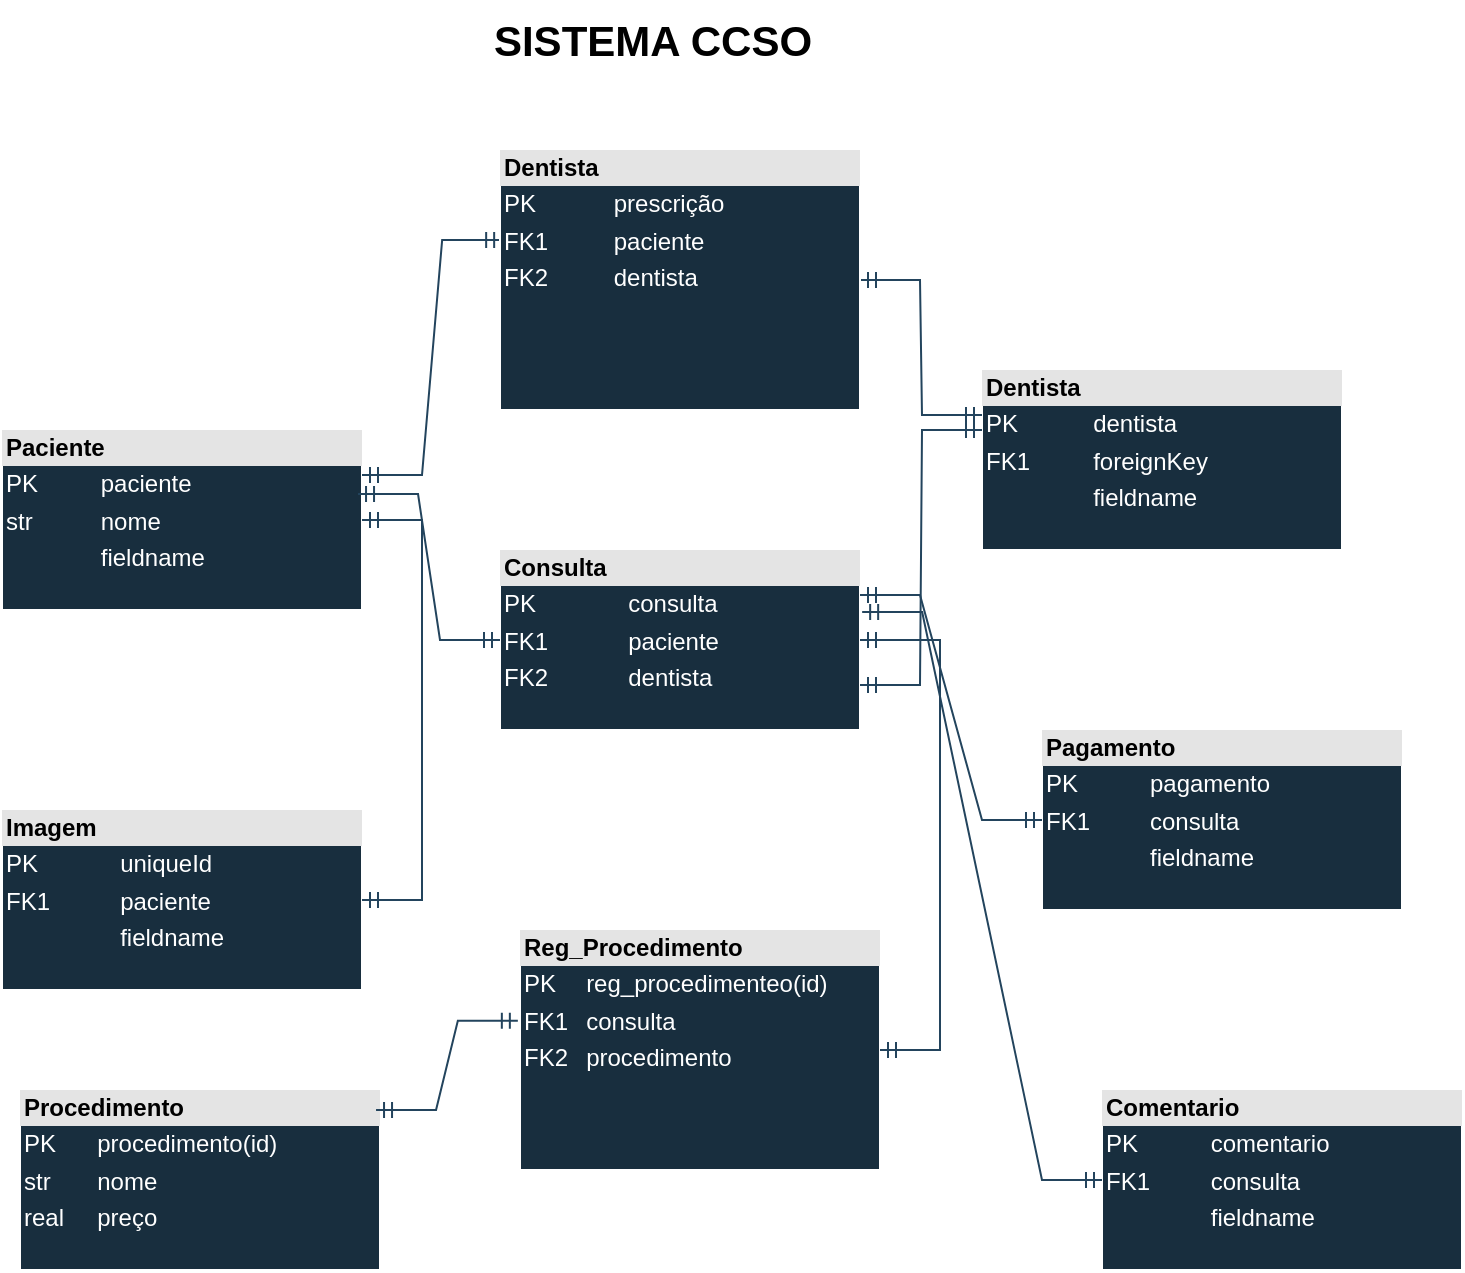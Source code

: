 <mxfile version="24.5.1" type="github">
  <diagram name="Página-1" id="G7U0K-YmqGsla3E6vOUf">
    <mxGraphModel dx="919" dy="472" grid="1" gridSize="10" guides="1" tooltips="1" connect="1" arrows="1" fold="1" page="1" pageScale="1" pageWidth="827" pageHeight="1169" math="0" shadow="0">
      <root>
        <mxCell id="0" />
        <mxCell id="1" parent="0" />
        <mxCell id="Kl7VoFIh9Dd8XK4XTmcx-1" value="&lt;div style=&quot;box-sizing:border-box;width:100%;background:#e4e4e4;padding:2px;&quot;&gt;&lt;b&gt;&lt;font color=&quot;#000000&quot;&gt;Paciente&lt;/font&gt;&lt;/b&gt;&lt;/div&gt;&lt;table style=&quot;width:100%;font-size:1em;&quot; cellpadding=&quot;2&quot; cellspacing=&quot;0&quot;&gt;&lt;tbody&gt;&lt;tr&gt;&lt;td&gt;PK&lt;/td&gt;&lt;td&gt;paciente&lt;/td&gt;&lt;/tr&gt;&lt;tr&gt;&lt;td&gt;str&lt;/td&gt;&lt;td&gt;nome&lt;/td&gt;&lt;/tr&gt;&lt;tr&gt;&lt;td&gt;&lt;/td&gt;&lt;td&gt;fieldname&lt;/td&gt;&lt;/tr&gt;&lt;/tbody&gt;&lt;/table&gt;" style="verticalAlign=top;align=left;overflow=fill;html=1;whiteSpace=wrap;labelBackgroundColor=none;fillColor=#182E3E;strokeColor=#FFFFFF;fontColor=#FFFFFF;" parent="1" vertex="1">
          <mxGeometry x="50" y="260" width="180" height="90" as="geometry" />
        </mxCell>
        <mxCell id="Kl7VoFIh9Dd8XK4XTmcx-2" value="&lt;div style=&quot;box-sizing:border-box;width:100%;background:#e4e4e4;padding:2px;&quot;&gt;&lt;font color=&quot;#000000&quot;&gt;&lt;b&gt;Dentista&lt;/b&gt;&lt;/font&gt;&lt;/div&gt;&lt;table style=&quot;width:100%;font-size:1em;&quot; cellpadding=&quot;2&quot; cellspacing=&quot;0&quot;&gt;&lt;tbody&gt;&lt;tr&gt;&lt;td&gt;PK&lt;/td&gt;&lt;td&gt;dentista&lt;/td&gt;&lt;/tr&gt;&lt;tr&gt;&lt;td&gt;FK1&lt;/td&gt;&lt;td&gt;foreignKey&lt;/td&gt;&lt;/tr&gt;&lt;tr&gt;&lt;td&gt;&lt;/td&gt;&lt;td&gt;fieldname&lt;/td&gt;&lt;/tr&gt;&lt;/tbody&gt;&lt;/table&gt;" style="verticalAlign=top;align=left;overflow=fill;html=1;whiteSpace=wrap;labelBackgroundColor=none;fillColor=#182E3E;strokeColor=#FFFFFF;fontColor=#FFFFFF;" parent="1" vertex="1">
          <mxGeometry x="540" y="230" width="180" height="90" as="geometry" />
        </mxCell>
        <mxCell id="Kl7VoFIh9Dd8XK4XTmcx-3" value="&lt;div style=&quot;box-sizing:border-box;width:100%;background:#e4e4e4;padding:2px;&quot;&gt;&lt;b&gt;&lt;font color=&quot;#000000&quot;&gt;Consulta&lt;/font&gt;&lt;/b&gt;&lt;/div&gt;&lt;table style=&quot;width:100%;font-size:1em;&quot; cellpadding=&quot;2&quot; cellspacing=&quot;0&quot;&gt;&lt;tbody&gt;&lt;tr&gt;&lt;td&gt;PK&lt;/td&gt;&lt;td&gt;consu&lt;span style=&quot;white-space: pre;&quot;&gt;lta&lt;/span&gt;&lt;/td&gt;&lt;/tr&gt;&lt;tr&gt;&lt;td&gt;FK1&lt;/td&gt;&lt;td&gt;paciente&lt;/td&gt;&lt;/tr&gt;&lt;tr&gt;&lt;td&gt;FK2&lt;/td&gt;&lt;td&gt;dentista&lt;/td&gt;&lt;/tr&gt;&lt;/tbody&gt;&lt;/table&gt;" style="verticalAlign=top;align=left;overflow=fill;html=1;whiteSpace=wrap;labelBackgroundColor=none;fillColor=#182E3E;strokeColor=#FFFFFF;fontColor=#FFFFFF;" parent="1" vertex="1">
          <mxGeometry x="299" y="320" width="180" height="90" as="geometry" />
        </mxCell>
        <mxCell id="Kl7VoFIh9Dd8XK4XTmcx-4" value="&lt;div style=&quot;box-sizing:border-box;width:100%;background:#e4e4e4;padding:2px;&quot;&gt;&lt;b&gt;&lt;font color=&quot;#000000&quot;&gt;Procedimento&lt;/font&gt;&lt;/b&gt;&lt;/div&gt;&lt;table style=&quot;width:100%;font-size:1em;&quot; cellpadding=&quot;2&quot; cellspacing=&quot;0&quot;&gt;&lt;tbody&gt;&lt;tr&gt;&lt;td&gt;PK&lt;/td&gt;&lt;td&gt;procedimento(id)&lt;/td&gt;&lt;/tr&gt;&lt;tr&gt;&lt;td&gt;str&lt;/td&gt;&lt;td&gt;nome&lt;/td&gt;&lt;/tr&gt;&lt;tr&gt;&lt;td&gt;real&lt;/td&gt;&lt;td&gt;preço&lt;/td&gt;&lt;/tr&gt;&lt;/tbody&gt;&lt;/table&gt;" style="verticalAlign=top;align=left;overflow=fill;html=1;whiteSpace=wrap;labelBackgroundColor=none;fillColor=#182E3E;strokeColor=#FFFFFF;fontColor=#FFFFFF;" parent="1" vertex="1">
          <mxGeometry x="59" y="590" width="180" height="90" as="geometry" />
        </mxCell>
        <mxCell id="Kl7VoFIh9Dd8XK4XTmcx-5" value="&lt;div style=&quot;box-sizing:border-box;width:100%;background:#e4e4e4;padding:2px;&quot;&gt;&lt;b&gt;&lt;font color=&quot;#000000&quot;&gt;Reg_Procedimento&lt;/font&gt;&lt;/b&gt;&lt;/div&gt;&lt;table style=&quot;width:100%;font-size:1em;&quot; cellpadding=&quot;2&quot; cellspacing=&quot;0&quot;&gt;&lt;tbody&gt;&lt;tr&gt;&lt;td&gt;PK&lt;/td&gt;&lt;td&gt;reg_procedimenteo(id)&lt;/td&gt;&lt;/tr&gt;&lt;tr&gt;&lt;td&gt;FK1&lt;/td&gt;&lt;td&gt;consulta&lt;/td&gt;&lt;/tr&gt;&lt;tr&gt;&lt;td&gt;FK2&lt;/td&gt;&lt;td&gt;procedimento&lt;br&gt;&lt;/td&gt;&lt;/tr&gt;&lt;/tbody&gt;&lt;/table&gt;" style="verticalAlign=top;align=left;overflow=fill;html=1;whiteSpace=wrap;labelBackgroundColor=none;fillColor=#182E3E;strokeColor=#FFFFFF;fontColor=#FFFFFF;" parent="1" vertex="1">
          <mxGeometry x="309" y="510" width="180" height="120" as="geometry" />
        </mxCell>
        <mxCell id="Kl7VoFIh9Dd8XK4XTmcx-6" value="&lt;div style=&quot;box-sizing:border-box;width:100%;background:#e4e4e4;padding:2px;&quot;&gt;&lt;b&gt;&lt;font color=&quot;#000000&quot;&gt;Pagamento&lt;/font&gt;&lt;/b&gt;&lt;/div&gt;&lt;table style=&quot;width:100%;font-size:1em;&quot; cellpadding=&quot;2&quot; cellspacing=&quot;0&quot;&gt;&lt;tbody&gt;&lt;tr&gt;&lt;td&gt;PK&lt;/td&gt;&lt;td&gt;pagamento&lt;/td&gt;&lt;/tr&gt;&lt;tr&gt;&lt;td&gt;FK1&lt;/td&gt;&lt;td&gt;consulta&lt;/td&gt;&lt;/tr&gt;&lt;tr&gt;&lt;td&gt;&lt;/td&gt;&lt;td&gt;fieldname&lt;/td&gt;&lt;/tr&gt;&lt;/tbody&gt;&lt;/table&gt;" style="verticalAlign=top;align=left;overflow=fill;html=1;whiteSpace=wrap;labelBackgroundColor=none;fillColor=#182E3E;strokeColor=#FFFFFF;fontColor=#FFFFFF;" parent="1" vertex="1">
          <mxGeometry x="570" y="410" width="180" height="90" as="geometry" />
        </mxCell>
        <mxCell id="Kl7VoFIh9Dd8XK4XTmcx-8" value="&lt;div style=&quot;box-sizing:border-box;width:100%;background:#e4e4e4;padding:2px;&quot;&gt;&lt;font color=&quot;#000000&quot;&gt;&lt;b&gt;Imagem&lt;/b&gt;&lt;/font&gt;&lt;/div&gt;&lt;table style=&quot;width:100%;font-size:1em;&quot; cellpadding=&quot;2&quot; cellspacing=&quot;0&quot;&gt;&lt;tbody&gt;&lt;tr&gt;&lt;td&gt;PK&lt;/td&gt;&lt;td&gt;uniqueId&lt;/td&gt;&lt;/tr&gt;&lt;tr&gt;&lt;td&gt;FK1&lt;/td&gt;&lt;td&gt;paciente&lt;/td&gt;&lt;/tr&gt;&lt;tr&gt;&lt;td&gt;&lt;/td&gt;&lt;td&gt;fieldname&lt;/td&gt;&lt;/tr&gt;&lt;/tbody&gt;&lt;/table&gt;" style="verticalAlign=top;align=left;overflow=fill;html=1;whiteSpace=wrap;labelBackgroundColor=none;fillColor=#182E3E;strokeColor=#FFFFFF;fontColor=#FFFFFF;" parent="1" vertex="1">
          <mxGeometry x="50" y="450" width="180" height="90" as="geometry" />
        </mxCell>
        <mxCell id="Kl7VoFIh9Dd8XK4XTmcx-9" value="&lt;div style=&quot;box-sizing:border-box;width:100%;background:#e4e4e4;padding:2px;&quot;&gt;&lt;b&gt;&lt;font color=&quot;#000000&quot;&gt;Comentario&lt;/font&gt;&lt;/b&gt;&lt;/div&gt;&lt;table style=&quot;width:100%;font-size:1em;&quot; cellpadding=&quot;2&quot; cellspacing=&quot;0&quot;&gt;&lt;tbody&gt;&lt;tr&gt;&lt;td&gt;PK&lt;/td&gt;&lt;td&gt;comentario&lt;/td&gt;&lt;/tr&gt;&lt;tr&gt;&lt;td&gt;FK1&lt;/td&gt;&lt;td&gt;consulta&lt;/td&gt;&lt;/tr&gt;&lt;tr&gt;&lt;td&gt;&lt;/td&gt;&lt;td&gt;fieldname&lt;/td&gt;&lt;/tr&gt;&lt;/tbody&gt;&lt;/table&gt;" style="verticalAlign=top;align=left;overflow=fill;html=1;whiteSpace=wrap;labelBackgroundColor=none;fillColor=#182E3E;strokeColor=#FFFFFF;fontColor=#FFFFFF;" parent="1" vertex="1">
          <mxGeometry x="600" y="590" width="180" height="90" as="geometry" />
        </mxCell>
        <mxCell id="Kl7VoFIh9Dd8XK4XTmcx-10" value="" style="edgeStyle=entityRelationEdgeStyle;fontSize=12;html=1;endArrow=ERmandOne;startArrow=ERmandOne;rounded=0;entryX=-0.006;entryY=0.378;entryDx=0;entryDy=0;entryPerimeter=0;exitX=0.989;exitY=0.111;exitDx=0;exitDy=0;exitPerimeter=0;labelBackgroundColor=none;strokeColor=#23445D;fontColor=default;" parent="1" source="Kl7VoFIh9Dd8XK4XTmcx-4" target="Kl7VoFIh9Dd8XK4XTmcx-5" edge="1">
          <mxGeometry width="100" height="100" relative="1" as="geometry">
            <mxPoint x="239" y="540" as="sourcePoint" />
            <mxPoint x="309" y="440" as="targetPoint" />
          </mxGeometry>
        </mxCell>
        <mxCell id="Kl7VoFIh9Dd8XK4XTmcx-12" value="" style="edgeStyle=entityRelationEdgeStyle;fontSize=12;html=1;endArrow=ERmandOne;startArrow=ERmandOne;rounded=0;entryX=1;entryY=0.5;entryDx=0;entryDy=0;labelBackgroundColor=none;strokeColor=#23445D;fontColor=default;" parent="1" source="Kl7VoFIh9Dd8XK4XTmcx-5" target="Kl7VoFIh9Dd8XK4XTmcx-3" edge="1">
          <mxGeometry width="100" height="100" relative="1" as="geometry">
            <mxPoint x="367" y="476" as="sourcePoint" />
            <mxPoint x="431" y="470" as="targetPoint" />
            <Array as="points">
              <mxPoint x="387" y="486" />
              <mxPoint x="557" y="386" />
            </Array>
          </mxGeometry>
        </mxCell>
        <mxCell id="Kl7VoFIh9Dd8XK4XTmcx-13" value="" style="edgeStyle=entityRelationEdgeStyle;fontSize=12;html=1;endArrow=ERmandOne;startArrow=ERmandOne;rounded=0;exitX=0;exitY=0.5;exitDx=0;exitDy=0;entryX=1;entryY=0.25;entryDx=0;entryDy=0;labelBackgroundColor=none;strokeColor=#23445D;fontColor=default;" parent="1" source="Kl7VoFIh9Dd8XK4XTmcx-6" target="Kl7VoFIh9Dd8XK4XTmcx-3" edge="1">
          <mxGeometry width="100" height="100" relative="1" as="geometry">
            <mxPoint x="569" y="476" as="sourcePoint" />
            <mxPoint x="633" y="470" as="targetPoint" />
            <Array as="points">
              <mxPoint x="899" y="356" />
            </Array>
          </mxGeometry>
        </mxCell>
        <mxCell id="Kl7VoFIh9Dd8XK4XTmcx-14" value="" style="edgeStyle=entityRelationEdgeStyle;fontSize=12;html=1;endArrow=ERmandOne;startArrow=ERmandOne;rounded=0;exitX=0.006;exitY=0.346;exitDx=0;exitDy=0;exitPerimeter=0;entryX=1;entryY=0.25;entryDx=0;entryDy=0;labelBackgroundColor=none;strokeColor=#23445D;fontColor=default;" parent="1" source="Kl7VoFIh9Dd8XK4XTmcx-26" target="Kl7VoFIh9Dd8XK4XTmcx-1" edge="1">
          <mxGeometry width="100" height="100" relative="1" as="geometry">
            <mxPoint x="302.06" y="168.97" as="sourcePoint" />
            <mxPoint x="47" y="347" as="targetPoint" />
            <Array as="points">
              <mxPoint x="-200" y="461" />
              <mxPoint y="500" />
              <mxPoint x="120" y="240" />
              <mxPoint x="110" y="260" />
              <mxPoint x="-270" y="461" />
            </Array>
          </mxGeometry>
        </mxCell>
        <mxCell id="Kl7VoFIh9Dd8XK4XTmcx-15" value="" style="edgeStyle=entityRelationEdgeStyle;fontSize=12;html=1;endArrow=ERmandOne;startArrow=ERmandOne;rounded=0;exitX=1;exitY=0.5;exitDx=0;exitDy=0;entryX=1;entryY=0.5;entryDx=0;entryDy=0;labelBackgroundColor=none;strokeColor=#23445D;fontColor=default;" parent="1" source="Kl7VoFIh9Dd8XK4XTmcx-8" target="Kl7VoFIh9Dd8XK4XTmcx-1" edge="1">
          <mxGeometry width="100" height="100" relative="1" as="geometry">
            <mxPoint x="329" y="626" as="sourcePoint" />
            <mxPoint x="389" y="610" as="targetPoint" />
            <Array as="points">
              <mxPoint x="289" y="580" />
              <mxPoint x="250" y="400" />
              <mxPoint x="329" y="600" />
              <mxPoint x="260" y="410" />
            </Array>
          </mxGeometry>
        </mxCell>
        <mxCell id="Kl7VoFIh9Dd8XK4XTmcx-18" value="" style="edgeStyle=entityRelationEdgeStyle;fontSize=12;html=1;endArrow=ERmandOne;startArrow=ERmandOne;rounded=0;exitX=0;exitY=0.5;exitDx=0;exitDy=0;entryX=1.006;entryY=0.344;entryDx=0;entryDy=0;entryPerimeter=0;labelBackgroundColor=none;strokeColor=#23445D;fontColor=default;" parent="1" source="Kl7VoFIh9Dd8XK4XTmcx-9" target="Kl7VoFIh9Dd8XK4XTmcx-3" edge="1">
          <mxGeometry width="100" height="100" relative="1" as="geometry">
            <mxPoint x="539" y="646" as="sourcePoint" />
            <mxPoint x="603" y="640" as="targetPoint" />
          </mxGeometry>
        </mxCell>
        <mxCell id="Kl7VoFIh9Dd8XK4XTmcx-22" value="SISTEMA CCSO" style="text;html=1;align=center;verticalAlign=middle;resizable=0;points=[];autosize=1;strokeColor=none;fillColor=none;fontStyle=1;fontSize=21;labelBackgroundColor=none;fontColor=#000000;" parent="1" vertex="1">
          <mxGeometry x="285" y="45" width="180" height="40" as="geometry" />
        </mxCell>
        <mxCell id="Kl7VoFIh9Dd8XK4XTmcx-23" value="" style="edgeStyle=entityRelationEdgeStyle;fontSize=12;html=1;endArrow=ERmandOne;startArrow=ERmandOne;rounded=0;entryX=0;entryY=0.25;entryDx=0;entryDy=0;labelBackgroundColor=none;strokeColor=#23445D;fontColor=default;" parent="1" source="Kl7VoFIh9Dd8XK4XTmcx-26" target="Kl7VoFIh9Dd8XK4XTmcx-2" edge="1">
          <mxGeometry width="100" height="100" relative="1" as="geometry">
            <mxPoint x="480" y="189" as="sourcePoint" />
            <mxPoint x="273" y="482" as="targetPoint" />
            <Array as="points">
              <mxPoint x="720" y="350" />
            </Array>
          </mxGeometry>
        </mxCell>
        <mxCell id="Kl7VoFIh9Dd8XK4XTmcx-24" value="" style="edgeStyle=entityRelationEdgeStyle;fontSize=12;html=1;endArrow=ERmandOne;startArrow=ERmandOne;rounded=0;exitX=1;exitY=0.75;exitDx=0;exitDy=0;labelBackgroundColor=none;strokeColor=#23445D;fontColor=default;" parent="1" source="Kl7VoFIh9Dd8XK4XTmcx-3" edge="1">
          <mxGeometry width="100" height="100" relative="1" as="geometry">
            <mxPoint x="580" y="330" as="sourcePoint" />
            <mxPoint x="540" y="260" as="targetPoint" />
          </mxGeometry>
        </mxCell>
        <mxCell id="Kl7VoFIh9Dd8XK4XTmcx-25" value="" style="edgeStyle=entityRelationEdgeStyle;fontSize=12;html=1;endArrow=ERmandOne;startArrow=ERmandOne;rounded=0;entryX=0;entryY=0.5;entryDx=0;entryDy=0;exitX=0.989;exitY=0.356;exitDx=0;exitDy=0;exitPerimeter=0;labelBackgroundColor=none;strokeColor=#23445D;fontColor=default;" parent="1" source="Kl7VoFIh9Dd8XK4XTmcx-1" target="Kl7VoFIh9Dd8XK4XTmcx-3" edge="1">
          <mxGeometry width="100" height="100" relative="1" as="geometry">
            <mxPoint x="310" y="320" as="sourcePoint" />
            <mxPoint x="374" y="314" as="targetPoint" />
          </mxGeometry>
        </mxCell>
        <mxCell id="Kl7VoFIh9Dd8XK4XTmcx-26" value="&lt;div style=&quot;box-sizing:border-box;width:100%;background:#e4e4e4;padding:2px;&quot;&gt;&lt;b&gt;&lt;font color=&quot;#000000&quot;&gt;Dentista&lt;/font&gt;&lt;/b&gt;&lt;/div&gt;&lt;table style=&quot;width:100%;font-size:1em;&quot; cellpadding=&quot;2&quot; cellspacing=&quot;0&quot;&gt;&lt;tbody&gt;&lt;tr&gt;&lt;td&gt;PK&lt;/td&gt;&lt;td&gt;prescrição&lt;/td&gt;&lt;/tr&gt;&lt;tr&gt;&lt;td&gt;FK1&lt;/td&gt;&lt;td&gt;paciente&lt;/td&gt;&lt;/tr&gt;&lt;tr&gt;&lt;td&gt;FK2&lt;br&gt;&lt;/td&gt;&lt;td&gt;dentista&lt;br&gt;&lt;/td&gt;&lt;/tr&gt;&lt;/tbody&gt;&lt;/table&gt;" style="verticalAlign=top;align=left;overflow=fill;html=1;whiteSpace=wrap;labelBackgroundColor=none;fillColor=#182E3E;strokeColor=#FFFFFF;fontColor=#FFFFFF;" parent="1" vertex="1">
          <mxGeometry x="299" y="120" width="180" height="130" as="geometry" />
        </mxCell>
      </root>
    </mxGraphModel>
  </diagram>
</mxfile>
